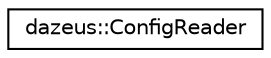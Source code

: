 digraph "Graphical Class Hierarchy"
{
  edge [fontname="Helvetica",fontsize="10",labelfontname="Helvetica",labelfontsize="10"];
  node [fontname="Helvetica",fontsize="10",shape=record];
  rankdir="LR";
  Node1 [label="dazeus::ConfigReader",height=0.2,width=0.4,color="black", fillcolor="white", style="filled",URL="$classdazeus_1_1_config_reader.html"];
}
